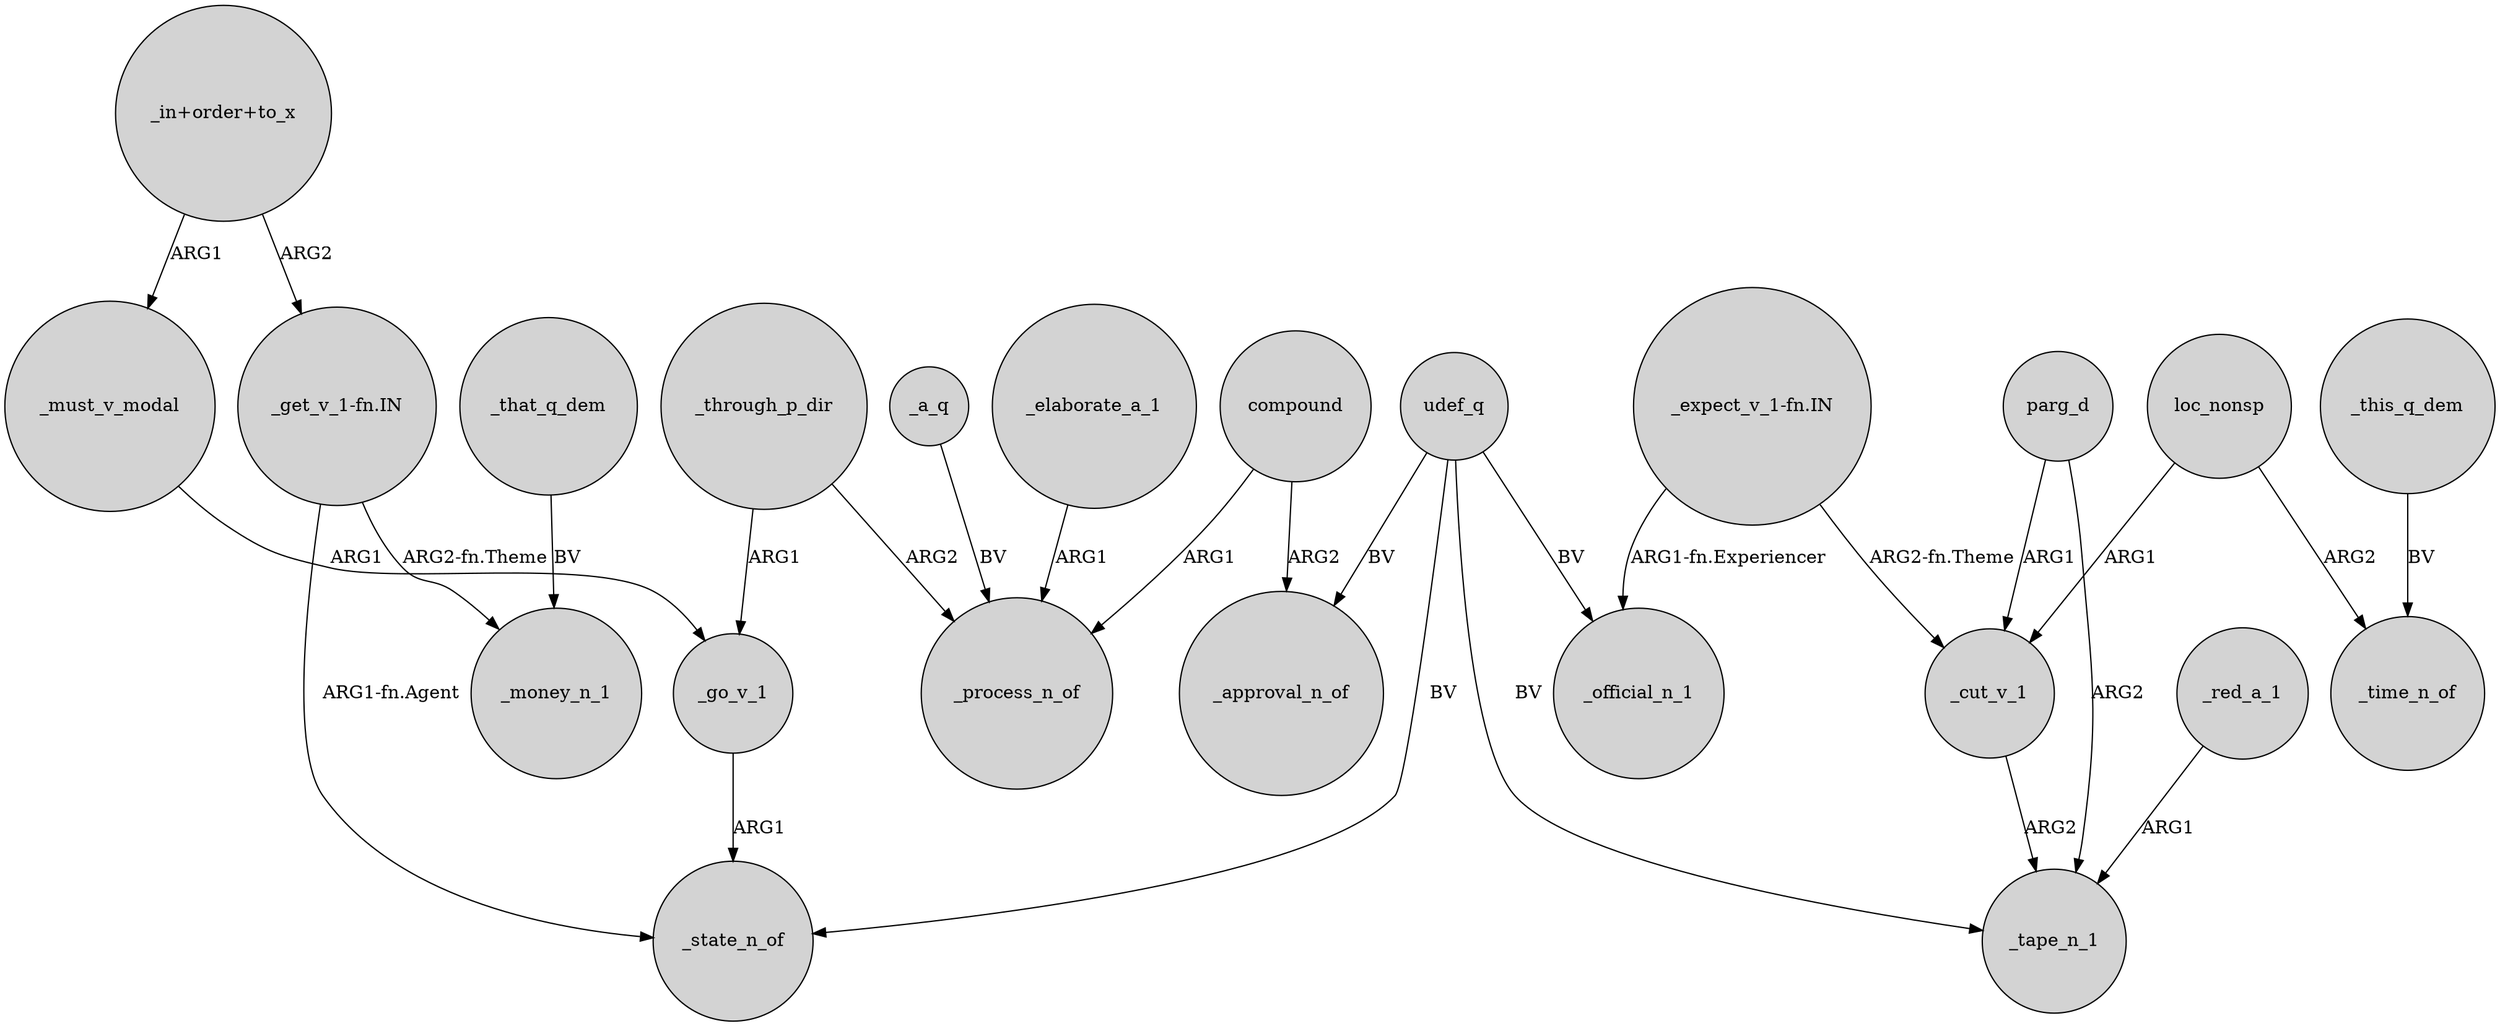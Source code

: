 digraph {
	node [shape=circle style=filled]
	compound -> _process_n_of [label=ARG1]
	"_get_v_1-fn.IN" -> _state_n_of [label="ARG1-fn.Agent"]
	_that_q_dem -> _money_n_1 [label=BV]
	udef_q -> _state_n_of [label=BV]
	"_expect_v_1-fn.IN" -> _official_n_1 [label="ARG1-fn.Experiencer"]
	loc_nonsp -> _time_n_of [label=ARG2]
	_a_q -> _process_n_of [label=BV]
	_this_q_dem -> _time_n_of [label=BV]
	"_in+order+to_x" -> "_get_v_1-fn.IN" [label=ARG2]
	udef_q -> _official_n_1 [label=BV]
	"_get_v_1-fn.IN" -> _money_n_1 [label="ARG2-fn.Theme"]
	loc_nonsp -> _cut_v_1 [label=ARG1]
	_through_p_dir -> _go_v_1 [label=ARG1]
	_through_p_dir -> _process_n_of [label=ARG2]
	_must_v_modal -> _go_v_1 [label=ARG1]
	_cut_v_1 -> _tape_n_1 [label=ARG2]
	_elaborate_a_1 -> _process_n_of [label=ARG1]
	_red_a_1 -> _tape_n_1 [label=ARG1]
	"_in+order+to_x" -> _must_v_modal [label=ARG1]
	parg_d -> _cut_v_1 [label=ARG1]
	udef_q -> _approval_n_of [label=BV]
	"_expect_v_1-fn.IN" -> _cut_v_1 [label="ARG2-fn.Theme"]
	_go_v_1 -> _state_n_of [label=ARG1]
	parg_d -> _tape_n_1 [label=ARG2]
	udef_q -> _tape_n_1 [label=BV]
	compound -> _approval_n_of [label=ARG2]
}
